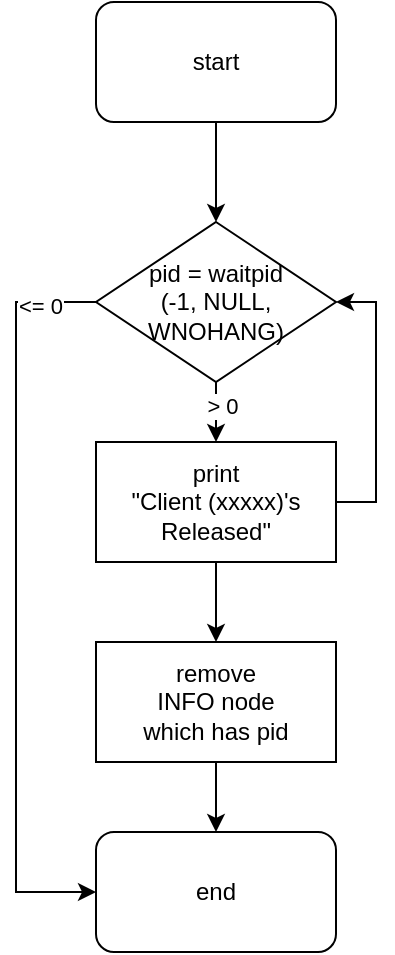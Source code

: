 <mxfile version="24.2.5" type="device">
  <diagram name="페이지-1" id="Fg3F8MiWt500lfujR5S4">
    <mxGraphModel dx="1194" dy="657" grid="1" gridSize="10" guides="1" tooltips="1" connect="1" arrows="1" fold="1" page="1" pageScale="1" pageWidth="827" pageHeight="1169" math="0" shadow="0">
      <root>
        <mxCell id="0" />
        <mxCell id="1" parent="0" />
        <mxCell id="Xrz4ZLWfAwfnYSgGnZuo-4" value="" style="edgeStyle=orthogonalEdgeStyle;rounded=0;orthogonalLoop=1;jettySize=auto;html=1;entryX=0.5;entryY=0;entryDx=0;entryDy=0;" edge="1" parent="1" source="Xrz4ZLWfAwfnYSgGnZuo-1" target="Xrz4ZLWfAwfnYSgGnZuo-10">
          <mxGeometry relative="1" as="geometry">
            <mxPoint x="420" y="230" as="targetPoint" />
          </mxGeometry>
        </mxCell>
        <mxCell id="Xrz4ZLWfAwfnYSgGnZuo-1" value="start" style="rounded=1;whiteSpace=wrap;html=1;" vertex="1" parent="1">
          <mxGeometry x="360" y="130" width="120" height="60" as="geometry" />
        </mxCell>
        <mxCell id="Xrz4ZLWfAwfnYSgGnZuo-7" value="end" style="rounded=1;whiteSpace=wrap;html=1;" vertex="1" parent="1">
          <mxGeometry x="360" y="545" width="120" height="60" as="geometry" />
        </mxCell>
        <mxCell id="Xrz4ZLWfAwfnYSgGnZuo-12" value="" style="edgeStyle=orthogonalEdgeStyle;rounded=0;orthogonalLoop=1;jettySize=auto;html=1;" edge="1" parent="1" source="Xrz4ZLWfAwfnYSgGnZuo-10" target="Xrz4ZLWfAwfnYSgGnZuo-11">
          <mxGeometry relative="1" as="geometry" />
        </mxCell>
        <mxCell id="Xrz4ZLWfAwfnYSgGnZuo-13" value="&amp;gt; 0" style="edgeLabel;html=1;align=center;verticalAlign=middle;resizable=0;points=[];" vertex="1" connectable="0" parent="Xrz4ZLWfAwfnYSgGnZuo-12">
          <mxGeometry x="0.28" y="3" relative="1" as="geometry">
            <mxPoint as="offset" />
          </mxGeometry>
        </mxCell>
        <mxCell id="Xrz4ZLWfAwfnYSgGnZuo-21" style="edgeStyle=orthogonalEdgeStyle;rounded=0;orthogonalLoop=1;jettySize=auto;html=1;entryX=0;entryY=0.5;entryDx=0;entryDy=0;" edge="1" parent="1" source="Xrz4ZLWfAwfnYSgGnZuo-10" target="Xrz4ZLWfAwfnYSgGnZuo-7">
          <mxGeometry relative="1" as="geometry">
            <Array as="points">
              <mxPoint x="320" y="280" />
              <mxPoint x="320" y="575" />
            </Array>
          </mxGeometry>
        </mxCell>
        <mxCell id="Xrz4ZLWfAwfnYSgGnZuo-22" value="&amp;lt;= 0" style="edgeLabel;html=1;align=center;verticalAlign=middle;resizable=0;points=[];" vertex="1" connectable="0" parent="Xrz4ZLWfAwfnYSgGnZuo-21">
          <mxGeometry x="-0.85" y="2" relative="1" as="geometry">
            <mxPoint as="offset" />
          </mxGeometry>
        </mxCell>
        <mxCell id="Xrz4ZLWfAwfnYSgGnZuo-10" value="pid = waitpid&lt;div&gt;(-1, NULL, WNOHANG)&lt;/div&gt;" style="rhombus;whiteSpace=wrap;html=1;" vertex="1" parent="1">
          <mxGeometry x="360" y="240" width="120" height="80" as="geometry" />
        </mxCell>
        <mxCell id="Xrz4ZLWfAwfnYSgGnZuo-19" style="edgeStyle=orthogonalEdgeStyle;rounded=0;orthogonalLoop=1;jettySize=auto;html=1;entryX=1;entryY=0.5;entryDx=0;entryDy=0;" edge="1" parent="1" source="Xrz4ZLWfAwfnYSgGnZuo-11" target="Xrz4ZLWfAwfnYSgGnZuo-10">
          <mxGeometry relative="1" as="geometry">
            <Array as="points">
              <mxPoint x="500" y="380" />
              <mxPoint x="500" y="280" />
            </Array>
          </mxGeometry>
        </mxCell>
        <mxCell id="Xrz4ZLWfAwfnYSgGnZuo-25" value="" style="edgeStyle=orthogonalEdgeStyle;rounded=0;orthogonalLoop=1;jettySize=auto;html=1;" edge="1" parent="1" source="Xrz4ZLWfAwfnYSgGnZuo-11" target="Xrz4ZLWfAwfnYSgGnZuo-23">
          <mxGeometry relative="1" as="geometry" />
        </mxCell>
        <mxCell id="Xrz4ZLWfAwfnYSgGnZuo-11" value="print&lt;div&gt;&quot;Client (xxxxx)&#39;s Released&quot;&lt;/div&gt;" style="rounded=0;whiteSpace=wrap;html=1;" vertex="1" parent="1">
          <mxGeometry x="360" y="350" width="120" height="60" as="geometry" />
        </mxCell>
        <mxCell id="Xrz4ZLWfAwfnYSgGnZuo-24" value="" style="edgeStyle=orthogonalEdgeStyle;rounded=0;orthogonalLoop=1;jettySize=auto;html=1;" edge="1" parent="1" source="Xrz4ZLWfAwfnYSgGnZuo-23" target="Xrz4ZLWfAwfnYSgGnZuo-7">
          <mxGeometry relative="1" as="geometry" />
        </mxCell>
        <mxCell id="Xrz4ZLWfAwfnYSgGnZuo-23" value="remove&lt;br&gt;INFO node&lt;div&gt;which has pid&lt;/div&gt;" style="rounded=0;whiteSpace=wrap;html=1;" vertex="1" parent="1">
          <mxGeometry x="360" y="450" width="120" height="60" as="geometry" />
        </mxCell>
      </root>
    </mxGraphModel>
  </diagram>
</mxfile>
